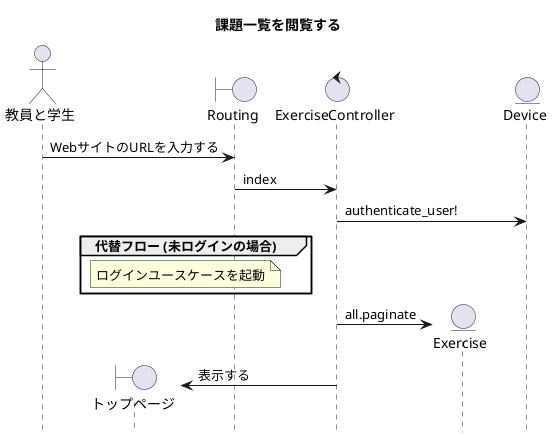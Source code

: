 @startuml

title 課題一覧を閲覧する 
hide footbox

actor 教員と学生 as User
boundary トップページ as TopPage
boundary Routing
control ExerciseController
entity Exercise
entity Device

User -> Routing : WebサイトのURLを入力する
Routing -> ExerciseController : index
ExerciseController -> Device : authenticate_user!

group 代替フロー (未ログインの場合)
    note over TopPage, Routing
        ログインユースケースを起動
    end note
end

create Exercise
ExerciseController -> Exercise : all.paginate
create TopPage
ExerciseController -> TopPage : 表示する

@enduml
